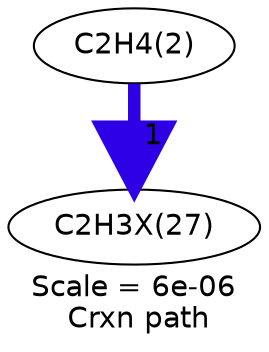 digraph reaction_paths {
center=1;
s5 -> s35[fontname="Helvetica", style="setlinewidth(6)", arrowsize=3, color="0.7, 1.5, 0.9"
, label=" 1"];
s5 [ fontname="Helvetica", label="C2H4(2)"];
s35 [ fontname="Helvetica", label="C2H3X(27)"];
 label = "Scale = 6e-06\l Crxn path";
 fontname = "Helvetica";
}
